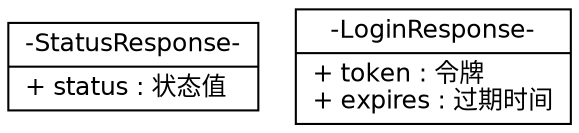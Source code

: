 digraph G {
  fontname = "Bitstream Vera Sans"
  fontsize = 10

  node [
    fontname = "Bitstream Vera Sans"
    fontsize = 12
    shape = "record"
  ]

  edge [
    fontname = "Bitstream Vera Sans"
    fontsize = 8
  ]
  
  // 定义类
  StatusResponse [label = "{ -StatusResponse- |+ status :  状态值\l }"]
  
  // 定义类
  LoginResponse [label = "{ -LoginResponse- |+ token :  令牌\l+ expires :  过期时间\l }"]
  

  edge [arrowhead = "vee", style = "dashed"]
  

}
